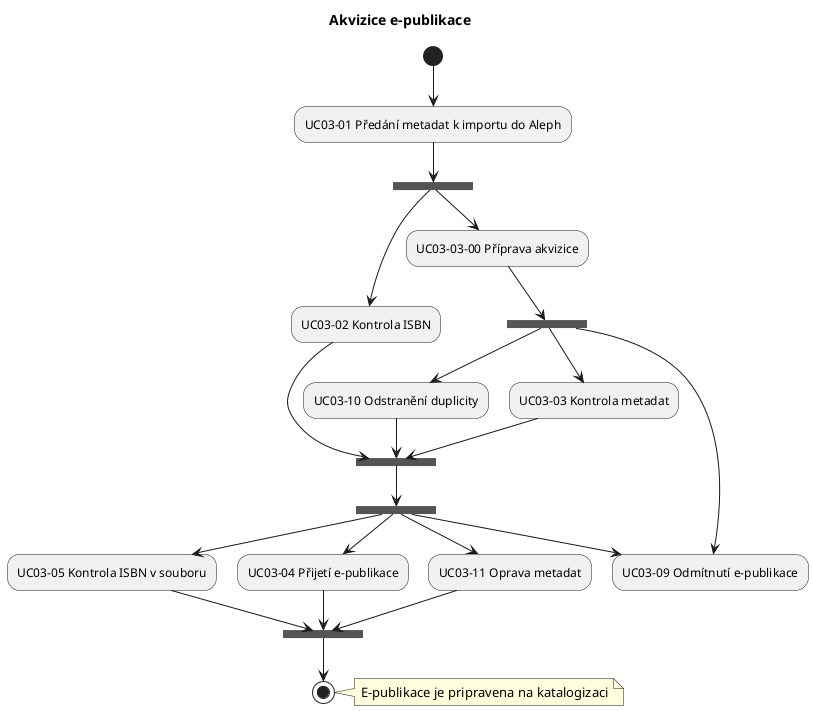 @startuml
title Akvizice e-publikace

(*) --> "UC03-01 Předání metadat k importu do Aleph"
"UC03-01 Předání metadat k importu do Aleph" --> === CHECK ===
=== CHECK === --> "UC03-02 Kontrola ISBN"
=== CHECK === --> "UC03-03-00 Příprava akvizice"
=== CHECK_A === --> "UC03-03 Kontrola metadat"
=== CHECK_A === --> "UC03-10 Odstranění duplicity"
=== CHECK_A === --> "UC03-09 Odmítnutí e-publikace"
"UC03-02 Kontrola ISBN" --> === CHECK_E ===
"UC03-03-00 Příprava akvizice" --> === CHECK_A ===
"UC03-03 Kontrola metadat" --> === CHECK_E ===
"UC03-10 Odstranění duplicity" --> === CHECK_E ===
=== CHECK_E === --> === ACCEPT ===
=== ACCEPT === --> "UC03-05 Kontrola ISBN v souboru"
=== ACCEPT === --> "UC03-04 Přijetí e-publikace"
=== ACCEPT === --> "UC03-09 Odmítnutí e-publikace"
=== ACCEPT === --> "UC03-11 Oprava metadat"
"UC03-04 Přijetí e-publikace" --> === ACCEPT_E ===
"UC03-05 Kontrola ISBN v souboru" --> === ACCEPT_E ===
"UC03-11 Oprava metadat" --> === ACCEPT_E ===
=== ACCEPT_E === --> (*)
note right
     E-publikace je pripravena na katalogizaci
end note
@enduml

